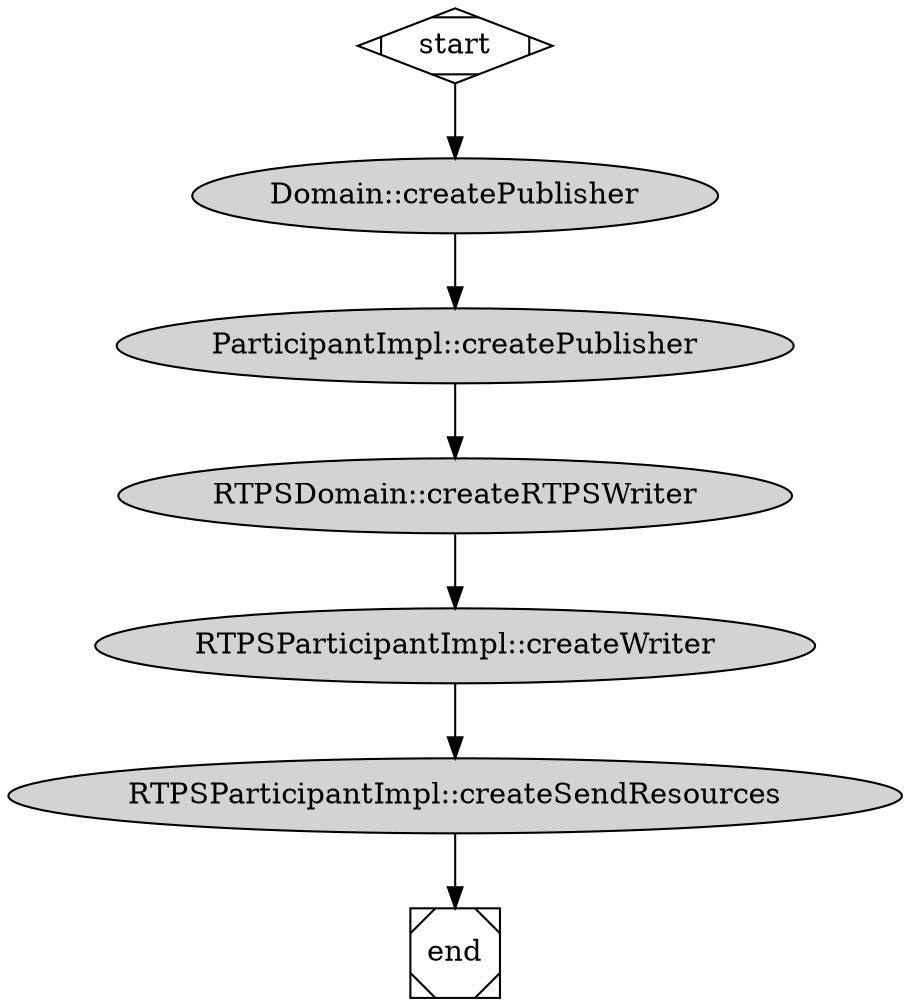 digraph createPublisher {

  subgraph MainThread {
    node [style=filled];
    color = lightgrey;

    a1[label="Domain::createPublisher"]
    a2[label="ParticipantImpl::createPublisher"]
    a3[label="RTPSDomain::createRTPSWriter"]
    a4[label="RTPSParticipantImpl::createWriter"]
    a5[label="RTPSParticipantImpl::createSendResources"]
  }

  subgraph AsyncWriterThread {
  }

  start -> a1 -> a2 -> a3 -> a4 -> a5;
  a5 -> end;

  start [shape=Mdiamond];
  end [shape=Msquare];
}